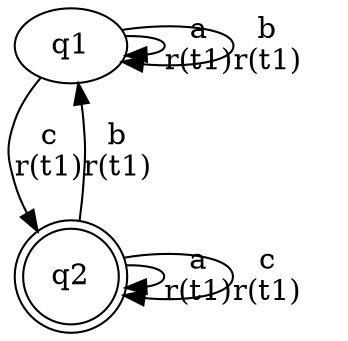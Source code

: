 digraph L {
	qq1[label=q1]
	qq2[label=q2 shape=doublecircle]
	qq1 -> qq1[label="a\nr(t1)\n"]
	qq1 -> qq2[label="c\nr(t1)\n"]
	qq2 -> qq2[label="a\nr(t1)\n"]
	qq2 -> qq2[label="c\nr(t1)\n"]
	qq2 -> qq1[label="b\nr(t1)\n"]
	qq1 -> qq1[label="b\nr(t1)\n"]
}
